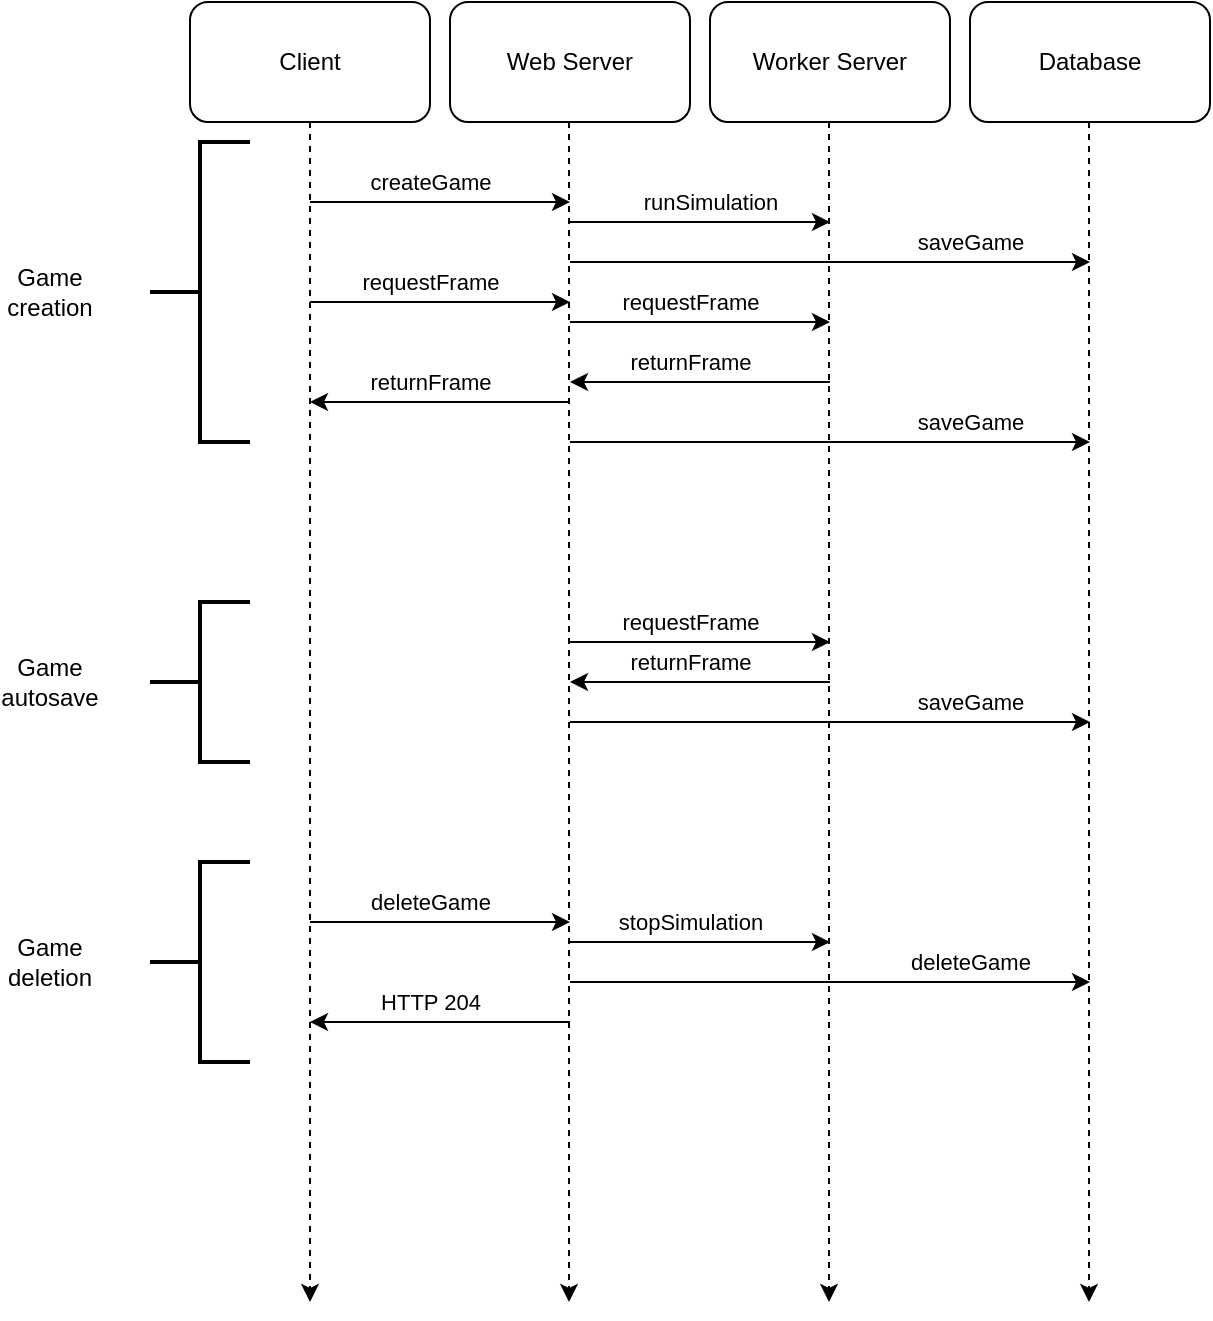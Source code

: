 <mxfile version="14.0.5" type="device"><diagram id="cZ_E3memLWJ8XM1UnDks" name="Page-1"><mxGraphModel dx="1350" dy="804" grid="1" gridSize="10" guides="1" tooltips="1" connect="1" arrows="1" fold="1" page="1" pageScale="1" pageWidth="827" pageHeight="1169" math="0" shadow="0"><root><mxCell id="0"/><mxCell id="1" parent="0"/><mxCell id="3V0GrNlp2hyJEtboym5P-1" value="Client" style="rounded=1;whiteSpace=wrap;html=1;" vertex="1" parent="1"><mxGeometry x="130" y="70" width="120" height="60" as="geometry"/></mxCell><mxCell id="3V0GrNlp2hyJEtboym5P-2" value="Web Server" style="rounded=1;whiteSpace=wrap;html=1;" vertex="1" parent="1"><mxGeometry x="260" y="70" width="120" height="60" as="geometry"/></mxCell><mxCell id="3V0GrNlp2hyJEtboym5P-3" value="Worker Server" style="rounded=1;whiteSpace=wrap;html=1;" vertex="1" parent="1"><mxGeometry x="390" y="70" width="120" height="60" as="geometry"/></mxCell><mxCell id="3V0GrNlp2hyJEtboym5P-4" value="Database" style="rounded=1;whiteSpace=wrap;html=1;" vertex="1" parent="1"><mxGeometry x="520" y="70" width="120" height="60" as="geometry"/></mxCell><mxCell id="3V0GrNlp2hyJEtboym5P-5" value="" style="endArrow=classic;html=1;exitX=0.5;exitY=1;exitDx=0;exitDy=0;dashed=1;" edge="1" parent="1" source="3V0GrNlp2hyJEtboym5P-1"><mxGeometry width="50" height="50" relative="1" as="geometry"><mxPoint x="390" y="410" as="sourcePoint"/><mxPoint x="190" y="720" as="targetPoint"/></mxGeometry></mxCell><mxCell id="3V0GrNlp2hyJEtboym5P-6" value="" style="endArrow=classic;html=1;exitX=0.5;exitY=1;exitDx=0;exitDy=0;dashed=1;" edge="1" parent="1"><mxGeometry width="50" height="50" relative="1" as="geometry"><mxPoint x="319.5" y="130" as="sourcePoint"/><mxPoint x="319.5" y="720" as="targetPoint"/></mxGeometry></mxCell><mxCell id="3V0GrNlp2hyJEtboym5P-7" value="" style="endArrow=classic;html=1;exitX=0.5;exitY=1;exitDx=0;exitDy=0;dashed=1;" edge="1" parent="1"><mxGeometry width="50" height="50" relative="1" as="geometry"><mxPoint x="449.5" y="130" as="sourcePoint"/><mxPoint x="449.5" y="720" as="targetPoint"/></mxGeometry></mxCell><mxCell id="3V0GrNlp2hyJEtboym5P-8" value="" style="endArrow=classic;html=1;exitX=0.5;exitY=1;exitDx=0;exitDy=0;dashed=1;" edge="1" parent="1"><mxGeometry width="50" height="50" relative="1" as="geometry"><mxPoint x="579.5" y="130" as="sourcePoint"/><mxPoint x="579.5" y="720" as="targetPoint"/></mxGeometry></mxCell><mxCell id="3V0GrNlp2hyJEtboym5P-9" value="" style="endArrow=classic;html=1;" edge="1" parent="1"><mxGeometry relative="1" as="geometry"><mxPoint x="190" y="170" as="sourcePoint"/><mxPoint x="320" y="170" as="targetPoint"/></mxGeometry></mxCell><mxCell id="3V0GrNlp2hyJEtboym5P-10" value="createGame" style="edgeLabel;resizable=0;html=1;align=center;verticalAlign=middle;" connectable="0" vertex="1" parent="3V0GrNlp2hyJEtboym5P-9"><mxGeometry relative="1" as="geometry"><mxPoint x="-5" y="-10" as="offset"/></mxGeometry></mxCell><mxCell id="3V0GrNlp2hyJEtboym5P-11" value="" style="endArrow=classic;html=1;" edge="1" parent="1"><mxGeometry relative="1" as="geometry"><mxPoint x="320" y="180" as="sourcePoint"/><mxPoint x="450" y="180" as="targetPoint"/></mxGeometry></mxCell><mxCell id="3V0GrNlp2hyJEtboym5P-12" value="runSimulation" style="edgeLabel;resizable=0;html=1;align=center;verticalAlign=middle;" connectable="0" vertex="1" parent="3V0GrNlp2hyJEtboym5P-11"><mxGeometry relative="1" as="geometry"><mxPoint x="5" y="-10" as="offset"/></mxGeometry></mxCell><mxCell id="3V0GrNlp2hyJEtboym5P-14" value="" style="endArrow=classic;html=1;" edge="1" parent="1"><mxGeometry relative="1" as="geometry"><mxPoint x="320" y="200" as="sourcePoint"/><mxPoint x="580" y="200" as="targetPoint"/></mxGeometry></mxCell><mxCell id="3V0GrNlp2hyJEtboym5P-15" value="saveGame" style="edgeLabel;resizable=0;html=1;align=center;verticalAlign=middle;" connectable="0" vertex="1" parent="3V0GrNlp2hyJEtboym5P-14"><mxGeometry relative="1" as="geometry"><mxPoint x="70" y="-10" as="offset"/></mxGeometry></mxCell><mxCell id="3V0GrNlp2hyJEtboym5P-16" value="" style="endArrow=classic;html=1;" edge="1" parent="1"><mxGeometry relative="1" as="geometry"><mxPoint x="190" y="220" as="sourcePoint"/><mxPoint x="320" y="220" as="targetPoint"/></mxGeometry></mxCell><mxCell id="3V0GrNlp2hyJEtboym5P-17" value="requestFrame" style="edgeLabel;resizable=0;html=1;align=center;verticalAlign=middle;" connectable="0" vertex="1" parent="3V0GrNlp2hyJEtboym5P-16"><mxGeometry relative="1" as="geometry"><mxPoint x="-5" y="-10" as="offset"/></mxGeometry></mxCell><mxCell id="3V0GrNlp2hyJEtboym5P-18" value="" style="endArrow=classic;html=1;" edge="1" parent="1"><mxGeometry relative="1" as="geometry"><mxPoint x="320" y="230" as="sourcePoint"/><mxPoint x="450" y="230" as="targetPoint"/></mxGeometry></mxCell><mxCell id="3V0GrNlp2hyJEtboym5P-19" value="requestFrame" style="edgeLabel;resizable=0;html=1;align=center;verticalAlign=middle;" connectable="0" vertex="1" parent="3V0GrNlp2hyJEtboym5P-18"><mxGeometry relative="1" as="geometry"><mxPoint x="-5" y="-10" as="offset"/></mxGeometry></mxCell><mxCell id="3V0GrNlp2hyJEtboym5P-20" value="" style="endArrow=classic;html=1;" edge="1" parent="1"><mxGeometry relative="1" as="geometry"><mxPoint x="450" y="260" as="sourcePoint"/><mxPoint x="320" y="260" as="targetPoint"/></mxGeometry></mxCell><mxCell id="3V0GrNlp2hyJEtboym5P-21" value="returnFrame" style="edgeLabel;resizable=0;html=1;align=center;verticalAlign=middle;" connectable="0" vertex="1" parent="3V0GrNlp2hyJEtboym5P-20"><mxGeometry relative="1" as="geometry"><mxPoint x="-5" y="-10" as="offset"/></mxGeometry></mxCell><mxCell id="3V0GrNlp2hyJEtboym5P-22" value="" style="endArrow=classic;html=1;" edge="1" parent="1"><mxGeometry relative="1" as="geometry"><mxPoint x="320" y="270" as="sourcePoint"/><mxPoint x="190" y="270" as="targetPoint"/></mxGeometry></mxCell><mxCell id="3V0GrNlp2hyJEtboym5P-23" value="returnFrame" style="edgeLabel;resizable=0;html=1;align=center;verticalAlign=middle;" connectable="0" vertex="1" parent="3V0GrNlp2hyJEtboym5P-22"><mxGeometry relative="1" as="geometry"><mxPoint x="-5" y="-10" as="offset"/></mxGeometry></mxCell><mxCell id="3V0GrNlp2hyJEtboym5P-24" value="" style="endArrow=classic;html=1;" edge="1" parent="1"><mxGeometry relative="1" as="geometry"><mxPoint x="320" y="290" as="sourcePoint"/><mxPoint x="580" y="290" as="targetPoint"/></mxGeometry></mxCell><mxCell id="3V0GrNlp2hyJEtboym5P-25" value="saveGame" style="edgeLabel;resizable=0;html=1;align=center;verticalAlign=middle;" connectable="0" vertex="1" parent="3V0GrNlp2hyJEtboym5P-24"><mxGeometry relative="1" as="geometry"><mxPoint x="70" y="-10" as="offset"/></mxGeometry></mxCell><mxCell id="3V0GrNlp2hyJEtboym5P-27" value="" style="endArrow=classic;html=1;" edge="1" parent="1"><mxGeometry relative="1" as="geometry"><mxPoint x="320" y="390" as="sourcePoint"/><mxPoint x="450" y="390" as="targetPoint"/></mxGeometry></mxCell><mxCell id="3V0GrNlp2hyJEtboym5P-28" value="requestFrame" style="edgeLabel;resizable=0;html=1;align=center;verticalAlign=middle;" connectable="0" vertex="1" parent="3V0GrNlp2hyJEtboym5P-27"><mxGeometry relative="1" as="geometry"><mxPoint x="-5" y="-10" as="offset"/></mxGeometry></mxCell><mxCell id="3V0GrNlp2hyJEtboym5P-29" value="" style="endArrow=classic;html=1;" edge="1" parent="1"><mxGeometry relative="1" as="geometry"><mxPoint x="450" y="410" as="sourcePoint"/><mxPoint x="320" y="410" as="targetPoint"/></mxGeometry></mxCell><mxCell id="3V0GrNlp2hyJEtboym5P-30" value="returnFrame" style="edgeLabel;resizable=0;html=1;align=center;verticalAlign=middle;" connectable="0" vertex="1" parent="3V0GrNlp2hyJEtboym5P-29"><mxGeometry relative="1" as="geometry"><mxPoint x="-5" y="-10" as="offset"/></mxGeometry></mxCell><mxCell id="3V0GrNlp2hyJEtboym5P-31" value="" style="endArrow=classic;html=1;" edge="1" parent="1"><mxGeometry relative="1" as="geometry"><mxPoint x="320" y="430" as="sourcePoint"/><mxPoint x="580" y="430" as="targetPoint"/></mxGeometry></mxCell><mxCell id="3V0GrNlp2hyJEtboym5P-32" value="saveGame" style="edgeLabel;resizable=0;html=1;align=center;verticalAlign=middle;" connectable="0" vertex="1" parent="3V0GrNlp2hyJEtboym5P-31"><mxGeometry relative="1" as="geometry"><mxPoint x="70" y="-10" as="offset"/></mxGeometry></mxCell><mxCell id="3V0GrNlp2hyJEtboym5P-37" value="" style="endArrow=classic;html=1;" edge="1" parent="1"><mxGeometry relative="1" as="geometry"><mxPoint x="190" y="530" as="sourcePoint"/><mxPoint x="320" y="530" as="targetPoint"/></mxGeometry></mxCell><mxCell id="3V0GrNlp2hyJEtboym5P-38" value="deleteGame" style="edgeLabel;resizable=0;html=1;align=center;verticalAlign=middle;" connectable="0" vertex="1" parent="3V0GrNlp2hyJEtboym5P-37"><mxGeometry relative="1" as="geometry"><mxPoint x="-5" y="-10" as="offset"/></mxGeometry></mxCell><mxCell id="3V0GrNlp2hyJEtboym5P-39" value="" style="endArrow=classic;html=1;" edge="1" parent="1"><mxGeometry relative="1" as="geometry"><mxPoint x="320" y="540" as="sourcePoint"/><mxPoint x="450" y="540" as="targetPoint"/></mxGeometry></mxCell><mxCell id="3V0GrNlp2hyJEtboym5P-40" value="stopSimulation" style="edgeLabel;resizable=0;html=1;align=center;verticalAlign=middle;" connectable="0" vertex="1" parent="3V0GrNlp2hyJEtboym5P-39"><mxGeometry relative="1" as="geometry"><mxPoint x="-5" y="-10" as="offset"/></mxGeometry></mxCell><mxCell id="3V0GrNlp2hyJEtboym5P-41" value="" style="endArrow=classic;html=1;" edge="1" parent="1"><mxGeometry relative="1" as="geometry"><mxPoint x="320" y="580" as="sourcePoint"/><mxPoint x="190" y="580" as="targetPoint"/></mxGeometry></mxCell><mxCell id="3V0GrNlp2hyJEtboym5P-42" value="HTTP 204" style="edgeLabel;resizable=0;html=1;align=center;verticalAlign=middle;" connectable="0" vertex="1" parent="3V0GrNlp2hyJEtboym5P-41"><mxGeometry relative="1" as="geometry"><mxPoint x="-5" y="-10" as="offset"/></mxGeometry></mxCell><mxCell id="3V0GrNlp2hyJEtboym5P-45" value="" style="endArrow=classic;html=1;" edge="1" parent="1"><mxGeometry relative="1" as="geometry"><mxPoint x="320" y="560" as="sourcePoint"/><mxPoint x="580" y="560" as="targetPoint"/></mxGeometry></mxCell><mxCell id="3V0GrNlp2hyJEtboym5P-46" value="deleteGame" style="edgeLabel;resizable=0;html=1;align=center;verticalAlign=middle;" connectable="0" vertex="1" parent="3V0GrNlp2hyJEtboym5P-45"><mxGeometry relative="1" as="geometry"><mxPoint x="70" y="-10" as="offset"/></mxGeometry></mxCell><mxCell id="3V0GrNlp2hyJEtboym5P-47" value="" style="strokeWidth=2;html=1;shape=mxgraph.flowchart.annotation_2;align=left;labelPosition=right;pointerEvents=1;" vertex="1" parent="1"><mxGeometry x="110" y="140" width="50" height="150" as="geometry"/></mxCell><mxCell id="3V0GrNlp2hyJEtboym5P-52" value="" style="strokeWidth=2;html=1;shape=mxgraph.flowchart.annotation_2;align=left;labelPosition=right;pointerEvents=1;" vertex="1" parent="1"><mxGeometry x="110" y="370" width="50" height="80" as="geometry"/></mxCell><mxCell id="3V0GrNlp2hyJEtboym5P-53" value="" style="strokeWidth=2;html=1;shape=mxgraph.flowchart.annotation_2;align=left;labelPosition=right;pointerEvents=1;" vertex="1" parent="1"><mxGeometry x="110" y="500" width="50" height="100" as="geometry"/></mxCell><mxCell id="3V0GrNlp2hyJEtboym5P-55" value="Game creation" style="text;html=1;strokeColor=none;fillColor=none;align=center;verticalAlign=middle;whiteSpace=wrap;rounded=0;" vertex="1" parent="1"><mxGeometry x="40" y="205" width="40" height="20" as="geometry"/></mxCell><mxCell id="3V0GrNlp2hyJEtboym5P-57" value="Game autosave" style="text;html=1;strokeColor=none;fillColor=none;align=center;verticalAlign=middle;whiteSpace=wrap;rounded=0;" vertex="1" parent="1"><mxGeometry x="40" y="400" width="40" height="20" as="geometry"/></mxCell><mxCell id="3V0GrNlp2hyJEtboym5P-58" value="Game deletion" style="text;html=1;strokeColor=none;fillColor=none;align=center;verticalAlign=middle;whiteSpace=wrap;rounded=0;" vertex="1" parent="1"><mxGeometry x="40" y="540" width="40" height="20" as="geometry"/></mxCell></root></mxGraphModel></diagram></mxfile>